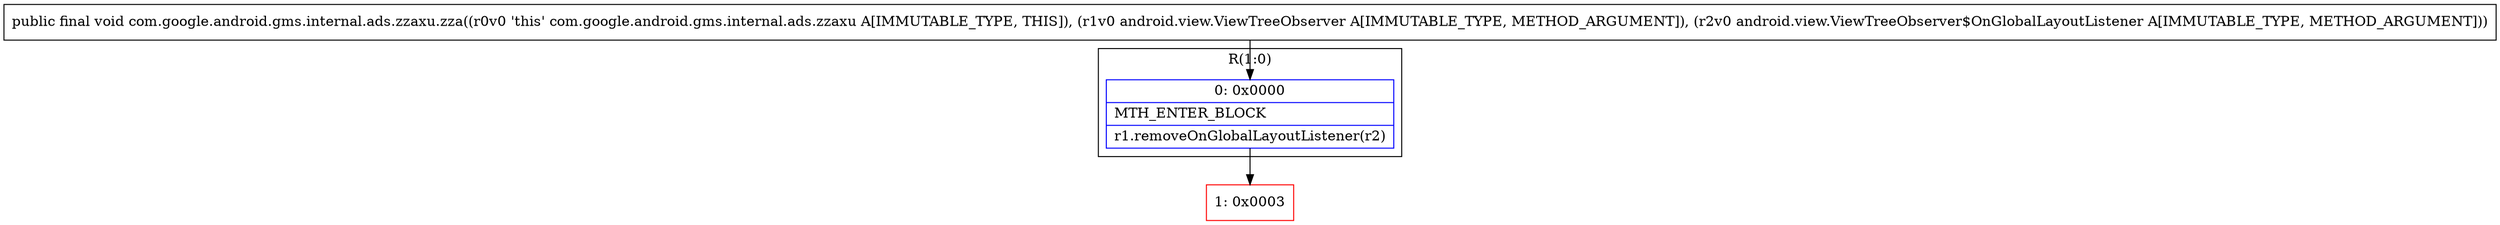 digraph "CFG forcom.google.android.gms.internal.ads.zzaxu.zza(Landroid\/view\/ViewTreeObserver;Landroid\/view\/ViewTreeObserver$OnGlobalLayoutListener;)V" {
subgraph cluster_Region_1135878072 {
label = "R(1:0)";
node [shape=record,color=blue];
Node_0 [shape=record,label="{0\:\ 0x0000|MTH_ENTER_BLOCK\l|r1.removeOnGlobalLayoutListener(r2)\l}"];
}
Node_1 [shape=record,color=red,label="{1\:\ 0x0003}"];
MethodNode[shape=record,label="{public final void com.google.android.gms.internal.ads.zzaxu.zza((r0v0 'this' com.google.android.gms.internal.ads.zzaxu A[IMMUTABLE_TYPE, THIS]), (r1v0 android.view.ViewTreeObserver A[IMMUTABLE_TYPE, METHOD_ARGUMENT]), (r2v0 android.view.ViewTreeObserver$OnGlobalLayoutListener A[IMMUTABLE_TYPE, METHOD_ARGUMENT])) }"];
MethodNode -> Node_0;
Node_0 -> Node_1;
}

